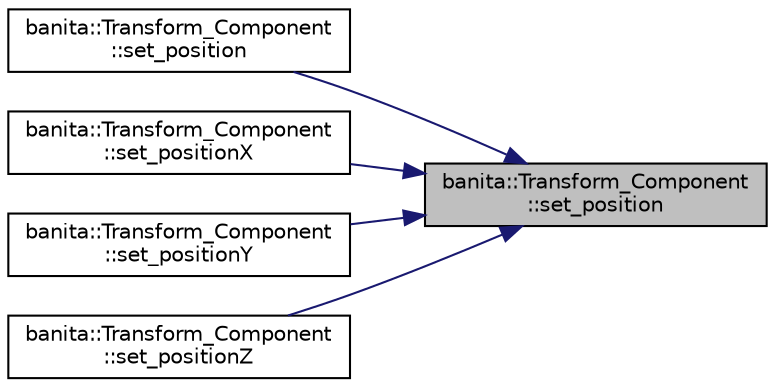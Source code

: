 digraph "banita::Transform_Component::set_position"
{
 // LATEX_PDF_SIZE
  edge [fontname="Helvetica",fontsize="10",labelfontname="Helvetica",labelfontsize="10"];
  node [fontname="Helvetica",fontsize="10",shape=record];
  rankdir="RL";
  Node67 [label="banita::Transform_Component\l::set_position",height=0.2,width=0.4,color="black", fillcolor="grey75", style="filled", fontcolor="black",tooltip="Set the transform position to the received vector."];
  Node67 -> Node68 [dir="back",color="midnightblue",fontsize="10",style="solid",fontname="Helvetica"];
  Node68 [label="banita::Transform_Component\l::set_position",height=0.2,width=0.4,color="black", fillcolor="white", style="filled",URL="$d8/de9/classbanita_1_1_transform___component.html#a8f3783520cfdd86e531cecb1170af193",tooltip="Set the position to the received values."];
  Node67 -> Node69 [dir="back",color="midnightblue",fontsize="10",style="solid",fontname="Helvetica"];
  Node69 [label="banita::Transform_Component\l::set_positionX",height=0.2,width=0.4,color="black", fillcolor="white", style="filled",URL="$d8/de9/classbanita_1_1_transform___component.html#a131ef7c654696489df92c39b1135dd90",tooltip="Set the position x to the received value."];
  Node67 -> Node70 [dir="back",color="midnightblue",fontsize="10",style="solid",fontname="Helvetica"];
  Node70 [label="banita::Transform_Component\l::set_positionY",height=0.2,width=0.4,color="black", fillcolor="white", style="filled",URL="$d8/de9/classbanita_1_1_transform___component.html#ae151b9b33e2afaaa9b8ecfedfa2d9a48",tooltip="Set the position y to the received value."];
  Node67 -> Node71 [dir="back",color="midnightblue",fontsize="10",style="solid",fontname="Helvetica"];
  Node71 [label="banita::Transform_Component\l::set_positionZ",height=0.2,width=0.4,color="black", fillcolor="white", style="filled",URL="$d8/de9/classbanita_1_1_transform___component.html#a530739c068f5fcf6ed58118761b93e03",tooltip="Set the position z to the received value."];
}
